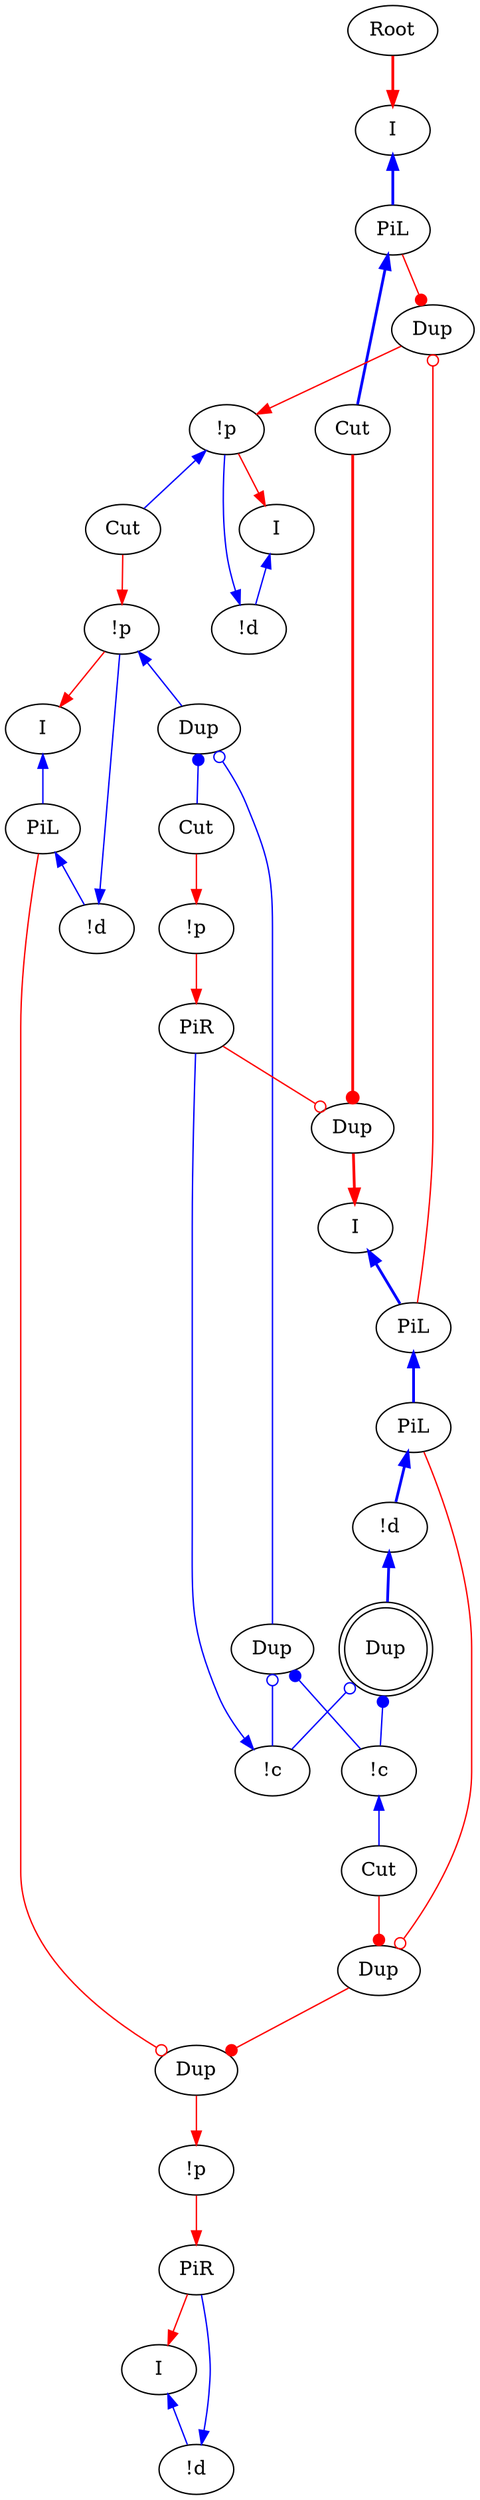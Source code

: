 digraph {
"Root0" [label="Root"]
"!p0" [label="!p"]
"I0" [label="I"]
"!d0" [label="!d"]
"!p1" [label="!p"]
"I1" [label="I"]
"!d1" [label="!d"]
"PiR0" [label="PiR"]
"!p2" [label="!p"]
"Cut0" [label="Cut"]
"!d2" [label="!d"]
"PiL0" [label="PiL"]
"I2" [label="I"]
"Dup0_0" [label="Dup"]
"!d3" [label="!d"]
"PiL1" [label="PiL"]
"PiL2" [label="PiL"]
"PiL3" [label="PiL"]
"I3" [label="I"]
"I4" [label="I"]
"Dup1_0" [label="Dup"]
"Dup1_1" [label="Dup"]
"Dup1_2" [label="Dup"]
"!p3" [label="!p"]
"Cut1" [label="Cut"]
"PiR1" [label="PiR"]
"Cut2" [label="Cut"]
"Cut3" [label="Cut"]
"!c0" [label="!c"]
"!c1" [label="!c"]
"Dup2_0" [label="Dup"]
"Dup2_1" [label="Dup",shape=doublecircle]
"Dup2_2" [label="Dup"]
"!p2" -> "I2"[color=red,tooltip="e11"]
"!d2" -> "!p2"[color=blue,tooltip="e13",dir=back]
"!p2" -> "Dup1_0"[color=blue,tooltip="e15",dir=back]
"PiL0" -> "!d2"[color=blue,tooltip="e17",dir=back]
"I2" -> "PiL0"[color=blue,tooltip="e19",dir=back]
"Dup1_1" -> "Dup0_0"[color=red,tooltip="e20",arrowhead=dot]
"PiL0" -> "Dup0_0"[color=red,tooltip="e21",arrowhead=odot]
"Dup1_0" -> "Cut1"[color=blue,tooltip="e23",arrowtail=dot,dir=back]
"!d3" -> "Dup2_1"[color=blue,tooltip="e24",penwidth=2,dir=back]
"Dup1_0" -> "Dup2_2"[color=blue,tooltip="e25",arrowtail=odot,dir=back]
"PiL1" -> "!d3"[color=blue,tooltip="e27",penwidth=2,dir=back]
"PiL2" -> "Cut3"[color=blue,tooltip="e28",penwidth=2,dir=back]
"PiL3" -> "PiL1"[color=blue,tooltip="e29",penwidth=2,dir=back]
"Cut2" -> "Dup1_1"[color=red,tooltip="e30",arrowhead=dot]
"PiL1" -> "Dup1_1"[color=red,tooltip="e31",arrowhead=odot]
"I3" -> "PiL2"[color=blue,tooltip="e32",penwidth=2,dir=back]
"I4" -> "PiL3"[color=blue,tooltip="e33",penwidth=2,dir=back]
"PiL2" -> "Dup1_2"[color=red,tooltip="e34",arrowhead=dot]
"PiL3" -> "Dup1_2"[color=red,tooltip="e35",arrowhead=odot]
"Cut1" -> "!p3"[color=red,tooltip="e37"]
"!p3" -> "PiR1"[color=red,tooltip="e39"]
"!c0" -> "Cut2"[color=blue,tooltip="e40",dir=back]
"!c1" -> "PiR1"[color=blue,tooltip="e41",dir=back]
"Cut3" -> "Dup2_0"[color=red,tooltip="e42",arrowhead=dot,penwidth=2]
"PiR1" -> "Dup2_0"[color=red,tooltip="e43",arrowhead=odot]
"Dup2_1" -> "!c0"[color=blue,tooltip="e44",arrowtail=dot,dir=back]
"Dup2_2" -> "!c0"[color=blue,tooltip="e45",arrowtail=dot,dir=back]
"Dup2_1" -> "!c1"[color=blue,tooltip="e46",arrowtail=odot,dir=back]
"Dup2_2" -> "!c1"[color=blue,tooltip="e47",arrowtail=odot,dir=back]
"Dup2_0" -> "I4"[color=red,tooltip="e7",penwidth=2]
"Cut0" -> "!p2"[color=red,tooltip="e9"]
"!p1" -> "PiR0"[color=red,tooltip="hl2i"]
"Dup0_0" -> "!p1"[color=red,tooltip="hl2p"]
"!d1" -> "PiR0"[color=blue,tooltip="i",dir=back]
"I1" -> "!d1"[color=blue,tooltip="il",dir=back]
"PiR0" -> "I1"[color=red,tooltip="ir"]
"Root0" -> "I3"[color=red,tooltip="rettop",penwidth=2]
"!p0" -> "Cut0"[color=blue,tooltip="y2",dir=back]
"!d0" -> "!p0"[color=blue,tooltip="yj",dir=back]
"I0" -> "!d0"[color=blue,tooltip="yl2",dir=back]
"!p0" -> "I0"[color=red,tooltip="yli"]
"Dup1_2" -> "!p0"[color=red,tooltip="ylp"]
}
